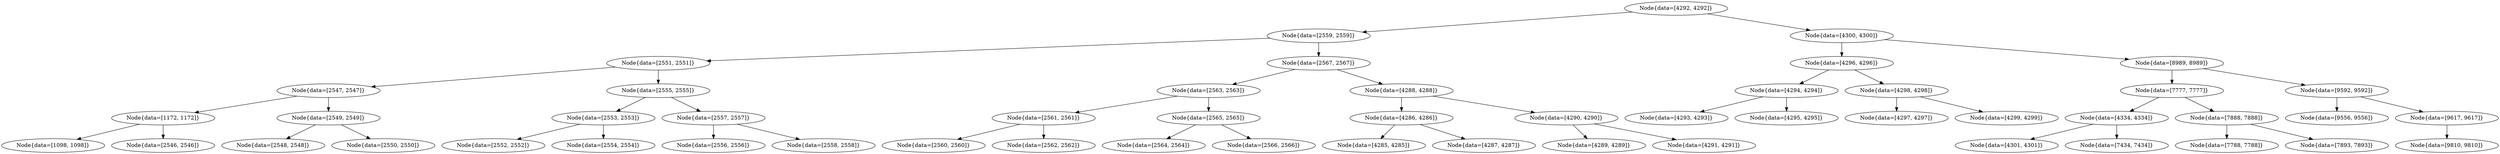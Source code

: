 digraph G{
512477397 [label="Node{data=[4292, 4292]}"]
512477397 -> 531976447
531976447 [label="Node{data=[2559, 2559]}"]
531976447 -> 1214282897
1214282897 [label="Node{data=[2551, 2551]}"]
1214282897 -> 1057255626
1057255626 [label="Node{data=[2547, 2547]}"]
1057255626 -> 2139740831
2139740831 [label="Node{data=[1172, 1172]}"]
2139740831 -> 1242451769
1242451769 [label="Node{data=[1098, 1098]}"]
2139740831 -> 21046813
21046813 [label="Node{data=[2546, 2546]}"]
1057255626 -> 501187807
501187807 [label="Node{data=[2549, 2549]}"]
501187807 -> 749992153
749992153 [label="Node{data=[2548, 2548]}"]
501187807 -> 343674353
343674353 [label="Node{data=[2550, 2550]}"]
1214282897 -> 470130861
470130861 [label="Node{data=[2555, 2555]}"]
470130861 -> 2099066510
2099066510 [label="Node{data=[2553, 2553]}"]
2099066510 -> 1323007172
1323007172 [label="Node{data=[2552, 2552]}"]
2099066510 -> 985461611
985461611 [label="Node{data=[2554, 2554]}"]
470130861 -> 185412697
185412697 [label="Node{data=[2557, 2557]}"]
185412697 -> 523289328
523289328 [label="Node{data=[2556, 2556]}"]
185412697 -> 169390222
169390222 [label="Node{data=[2558, 2558]}"]
531976447 -> 1466051853
1466051853 [label="Node{data=[2567, 2567]}"]
1466051853 -> 896515164
896515164 [label="Node{data=[2563, 2563]}"]
896515164 -> 743558979
743558979 [label="Node{data=[2561, 2561]}"]
743558979 -> 1669498503
1669498503 [label="Node{data=[2560, 2560]}"]
743558979 -> 625923519
625923519 [label="Node{data=[2562, 2562]}"]
896515164 -> 1829437462
1829437462 [label="Node{data=[2565, 2565]}"]
1829437462 -> 1325588771
1325588771 [label="Node{data=[2564, 2564]}"]
1829437462 -> 943976698
943976698 [label="Node{data=[2566, 2566]}"]
1466051853 -> 1811102048
1811102048 [label="Node{data=[4288, 4288]}"]
1811102048 -> 1582141368
1582141368 [label="Node{data=[4286, 4286]}"]
1582141368 -> 111044267
111044267 [label="Node{data=[4285, 4285]}"]
1582141368 -> 561873570
561873570 [label="Node{data=[4287, 4287]}"]
1811102048 -> 1404536788
1404536788 [label="Node{data=[4290, 4290]}"]
1404536788 -> 1630921301
1630921301 [label="Node{data=[4289, 4289]}"]
1404536788 -> 342588390
342588390 [label="Node{data=[4291, 4291]}"]
512477397 -> 1506710363
1506710363 [label="Node{data=[4300, 4300]}"]
1506710363 -> 908605073
908605073 [label="Node{data=[4296, 4296]}"]
908605073 -> 2025938251
2025938251 [label="Node{data=[4294, 4294]}"]
2025938251 -> 934985214
934985214 [label="Node{data=[4293, 4293]}"]
2025938251 -> 449029145
449029145 [label="Node{data=[4295, 4295]}"]
908605073 -> 1831372142
1831372142 [label="Node{data=[4298, 4298]}"]
1831372142 -> 535930501
535930501 [label="Node{data=[4297, 4297]}"]
1831372142 -> 2101784008
2101784008 [label="Node{data=[4299, 4299]}"]
1506710363 -> 2057448725
2057448725 [label="Node{data=[8989, 8989]}"]
2057448725 -> 1401476314
1401476314 [label="Node{data=[7777, 7777]}"]
1401476314 -> 1096783264
1096783264 [label="Node{data=[4334, 4334]}"]
1096783264 -> 155146414
155146414 [label="Node{data=[4301, 4301]}"]
1096783264 -> 1654527513
1654527513 [label="Node{data=[7434, 7434]}"]
1401476314 -> 2007314580
2007314580 [label="Node{data=[7888, 7888]}"]
2007314580 -> 1256872277
1256872277 [label="Node{data=[7788, 7788]}"]
2007314580 -> 971215502
971215502 [label="Node{data=[7893, 7893]}"]
2057448725 -> 727672181
727672181 [label="Node{data=[9592, 9592]}"]
727672181 -> 1965080858
1965080858 [label="Node{data=[9556, 9556]}"]
727672181 -> 1838681626
1838681626 [label="Node{data=[9617, 9617]}"]
1838681626 -> 1221236421
1221236421 [label="Node{data=[9810, 9810]}"]
}